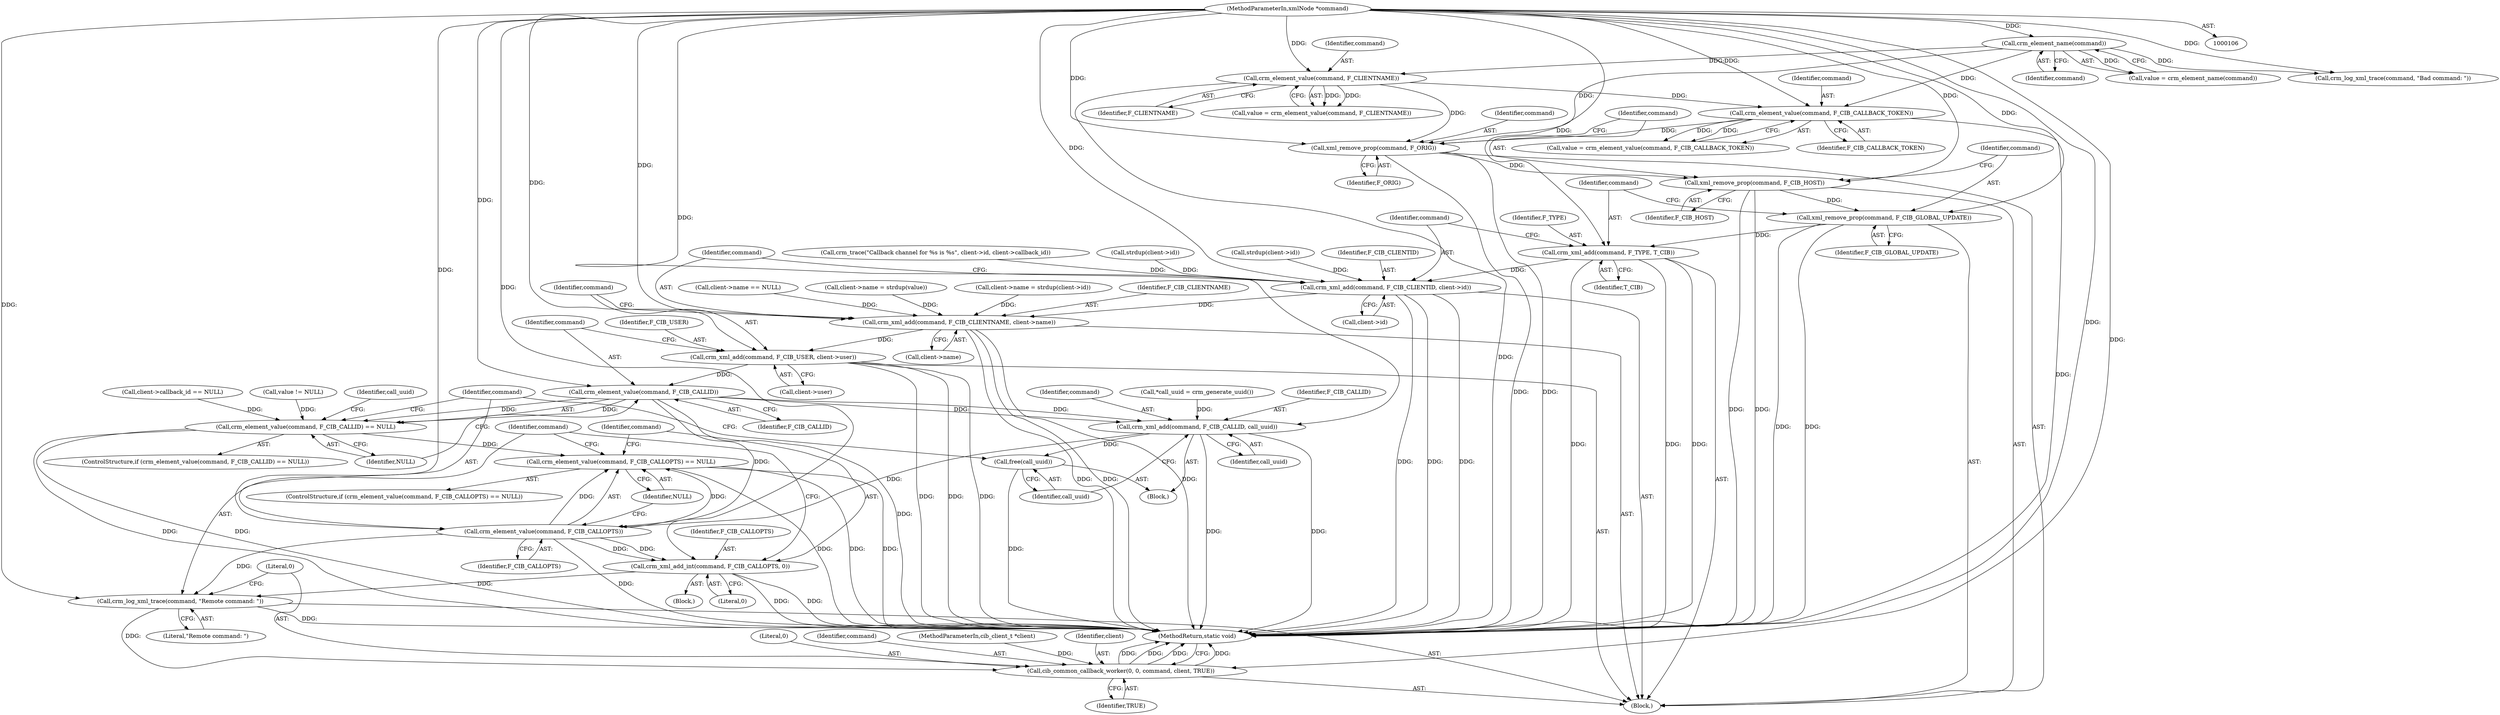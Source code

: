 digraph "0_pacemaker_564f7cc2a51dcd2f28ab12a13394f31be5aa3c93_3@API" {
"1000204" [label="(Call,xml_remove_prop(command, F_CIB_HOST))"];
"1000201" [label="(Call,xml_remove_prop(command, F_ORIG))"];
"1000116" [label="(Call,crm_element_name(command))"];
"1000108" [label="(MethodParameterIn,xmlNode *command)"];
"1000169" [label="(Call,crm_element_value(command, F_CIB_CALLBACK_TOKEN))"];
"1000136" [label="(Call,crm_element_value(command, F_CLIENTNAME))"];
"1000207" [label="(Call,xml_remove_prop(command, F_CIB_GLOBAL_UPDATE))"];
"1000210" [label="(Call,crm_xml_add(command, F_TYPE, T_CIB))"];
"1000214" [label="(Call,crm_xml_add(command, F_CIB_CLIENTID, client->id))"];
"1000220" [label="(Call,crm_xml_add(command, F_CIB_CLIENTNAME, client->name))"];
"1000226" [label="(Call,crm_xml_add(command, F_CIB_USER, client->user))"];
"1000234" [label="(Call,crm_element_value(command, F_CIB_CALLID))"];
"1000233" [label="(Call,crm_element_value(command, F_CIB_CALLID) == NULL)"];
"1000250" [label="(Call,crm_element_value(command, F_CIB_CALLOPTS) == NULL)"];
"1000243" [label="(Call,crm_xml_add(command, F_CIB_CALLID, call_uuid))"];
"1000247" [label="(Call,free(call_uuid))"];
"1000251" [label="(Call,crm_element_value(command, F_CIB_CALLOPTS))"];
"1000256" [label="(Call,crm_xml_add_int(command, F_CIB_CALLOPTS, 0))"];
"1000260" [label="(Call,crm_log_xml_trace(command, \"Remote command: \"))"];
"1000263" [label="(Call,cib_common_callback_worker(0, 0, command, client, TRUE))"];
"1000108" [label="(MethodParameterIn,xmlNode *command)"];
"1000249" [label="(ControlStructure,if (crm_element_value(command, F_CIB_CALLOPTS) == NULL))"];
"1000265" [label="(Literal,0)"];
"1000109" [label="(Block,)"];
"1000117" [label="(Identifier,command)"];
"1000243" [label="(Call,crm_xml_add(command, F_CIB_CALLID, call_uuid))"];
"1000235" [label="(Identifier,command)"];
"1000114" [label="(Call,value = crm_element_name(command))"];
"1000197" [label="(Call,strdup(client->id))"];
"1000207" [label="(Call,xml_remove_prop(command, F_CIB_GLOBAL_UPDATE))"];
"1000254" [label="(Identifier,NULL)"];
"1000137" [label="(Identifier,command)"];
"1000128" [label="(Call,client->name == NULL)"];
"1000161" [label="(Call,client->callback_id == NULL)"];
"1000134" [label="(Call,value = crm_element_value(command, F_CLIENTNAME))"];
"1000154" [label="(Call,client->name = strdup(value))"];
"1000116" [label="(Call,crm_element_name(command))"];
"1000226" [label="(Call,crm_xml_add(command, F_CIB_USER, client->user))"];
"1000206" [label="(Identifier,F_CIB_HOST)"];
"1000204" [label="(Call,xml_remove_prop(command, F_CIB_HOST))"];
"1000232" [label="(ControlStructure,if (crm_element_value(command, F_CIB_CALLID) == NULL))"];
"1000136" [label="(Call,crm_element_value(command, F_CLIENTNAME))"];
"1000144" [label="(Call,client->name = strdup(client->id))"];
"1000266" [label="(Identifier,command)"];
"1000212" [label="(Identifier,F_TYPE)"];
"1000205" [label="(Identifier,command)"];
"1000256" [label="(Call,crm_xml_add_int(command, F_CIB_CALLOPTS, 0))"];
"1000236" [label="(Identifier,F_CIB_CALLID)"];
"1000253" [label="(Identifier,F_CIB_CALLOPTS)"];
"1000255" [label="(Block,)"];
"1000173" [label="(Call,value != NULL)"];
"1000227" [label="(Identifier,command)"];
"1000216" [label="(Identifier,F_CIB_CLIENTID)"];
"1000246" [label="(Identifier,call_uuid)"];
"1000238" [label="(Block,)"];
"1000222" [label="(Identifier,F_CIB_CLIENTNAME)"];
"1000259" [label="(Literal,0)"];
"1000217" [label="(Call,client->id)"];
"1000201" [label="(Call,xml_remove_prop(command, F_ORIG))"];
"1000234" [label="(Call,crm_element_value(command, F_CIB_CALLID))"];
"1000209" [label="(Identifier,F_CIB_GLOBAL_UPDATE)"];
"1000169" [label="(Call,crm_element_value(command, F_CIB_CALLBACK_TOKEN))"];
"1000268" [label="(Identifier,TRUE)"];
"1000244" [label="(Identifier,command)"];
"1000221" [label="(Identifier,command)"];
"1000237" [label="(Identifier,NULL)"];
"1000264" [label="(Literal,0)"];
"1000240" [label="(Call,*call_uuid = crm_generate_uuid())"];
"1000208" [label="(Identifier,command)"];
"1000257" [label="(Identifier,command)"];
"1000211" [label="(Identifier,command)"];
"1000263" [label="(Call,cib_common_callback_worker(0, 0, command, client, TRUE))"];
"1000241" [label="(Identifier,call_uuid)"];
"1000183" [label="(Call,crm_trace(\"Callback channel for %s is %s\", client->id, client->callback_id))"];
"1000210" [label="(Call,crm_xml_add(command, F_TYPE, T_CIB))"];
"1000107" [label="(MethodParameterIn,cib_client_t *client)"];
"1000214" [label="(Call,crm_xml_add(command, F_CIB_CLIENTID, client->id))"];
"1000203" [label="(Identifier,F_ORIG)"];
"1000252" [label="(Identifier,command)"];
"1000233" [label="(Call,crm_element_value(command, F_CIB_CALLID) == NULL)"];
"1000202" [label="(Identifier,command)"];
"1000171" [label="(Identifier,F_CIB_CALLBACK_TOKEN)"];
"1000248" [label="(Identifier,call_uuid)"];
"1000247" [label="(Call,free(call_uuid))"];
"1000220" [label="(Call,crm_xml_add(command, F_CIB_CLIENTNAME, client->name))"];
"1000138" [label="(Identifier,F_CLIENTNAME)"];
"1000170" [label="(Identifier,command)"];
"1000267" [label="(Identifier,client)"];
"1000223" [label="(Call,client->name)"];
"1000251" [label="(Call,crm_element_value(command, F_CIB_CALLOPTS))"];
"1000167" [label="(Call,value = crm_element_value(command, F_CIB_CALLBACK_TOKEN))"];
"1000213" [label="(Identifier,T_CIB)"];
"1000258" [label="(Identifier,F_CIB_CALLOPTS)"];
"1000123" [label="(Call,crm_log_xml_trace(command, \"Bad command: \"))"];
"1000260" [label="(Call,crm_log_xml_trace(command, \"Remote command: \"))"];
"1000262" [label="(Literal,\"Remote command: \")"];
"1000269" [label="(MethodReturn,static void)"];
"1000228" [label="(Identifier,F_CIB_USER)"];
"1000261" [label="(Identifier,command)"];
"1000245" [label="(Identifier,F_CIB_CALLID)"];
"1000250" [label="(Call,crm_element_value(command, F_CIB_CALLOPTS) == NULL)"];
"1000148" [label="(Call,strdup(client->id))"];
"1000215" [label="(Identifier,command)"];
"1000229" [label="(Call,client->user)"];
"1000204" -> "1000109"  [label="AST: "];
"1000204" -> "1000206"  [label="CFG: "];
"1000205" -> "1000204"  [label="AST: "];
"1000206" -> "1000204"  [label="AST: "];
"1000208" -> "1000204"  [label="CFG: "];
"1000204" -> "1000269"  [label="DDG: "];
"1000204" -> "1000269"  [label="DDG: "];
"1000201" -> "1000204"  [label="DDG: "];
"1000108" -> "1000204"  [label="DDG: "];
"1000204" -> "1000207"  [label="DDG: "];
"1000201" -> "1000109"  [label="AST: "];
"1000201" -> "1000203"  [label="CFG: "];
"1000202" -> "1000201"  [label="AST: "];
"1000203" -> "1000201"  [label="AST: "];
"1000205" -> "1000201"  [label="CFG: "];
"1000201" -> "1000269"  [label="DDG: "];
"1000201" -> "1000269"  [label="DDG: "];
"1000116" -> "1000201"  [label="DDG: "];
"1000169" -> "1000201"  [label="DDG: "];
"1000136" -> "1000201"  [label="DDG: "];
"1000108" -> "1000201"  [label="DDG: "];
"1000116" -> "1000114"  [label="AST: "];
"1000116" -> "1000117"  [label="CFG: "];
"1000117" -> "1000116"  [label="AST: "];
"1000114" -> "1000116"  [label="CFG: "];
"1000116" -> "1000114"  [label="DDG: "];
"1000108" -> "1000116"  [label="DDG: "];
"1000116" -> "1000123"  [label="DDG: "];
"1000116" -> "1000136"  [label="DDG: "];
"1000116" -> "1000169"  [label="DDG: "];
"1000108" -> "1000106"  [label="AST: "];
"1000108" -> "1000269"  [label="DDG: "];
"1000108" -> "1000123"  [label="DDG: "];
"1000108" -> "1000136"  [label="DDG: "];
"1000108" -> "1000169"  [label="DDG: "];
"1000108" -> "1000207"  [label="DDG: "];
"1000108" -> "1000210"  [label="DDG: "];
"1000108" -> "1000214"  [label="DDG: "];
"1000108" -> "1000220"  [label="DDG: "];
"1000108" -> "1000226"  [label="DDG: "];
"1000108" -> "1000234"  [label="DDG: "];
"1000108" -> "1000243"  [label="DDG: "];
"1000108" -> "1000251"  [label="DDG: "];
"1000108" -> "1000256"  [label="DDG: "];
"1000108" -> "1000260"  [label="DDG: "];
"1000108" -> "1000263"  [label="DDG: "];
"1000169" -> "1000167"  [label="AST: "];
"1000169" -> "1000171"  [label="CFG: "];
"1000170" -> "1000169"  [label="AST: "];
"1000171" -> "1000169"  [label="AST: "];
"1000167" -> "1000169"  [label="CFG: "];
"1000169" -> "1000269"  [label="DDG: "];
"1000169" -> "1000167"  [label="DDG: "];
"1000169" -> "1000167"  [label="DDG: "];
"1000136" -> "1000169"  [label="DDG: "];
"1000136" -> "1000134"  [label="AST: "];
"1000136" -> "1000138"  [label="CFG: "];
"1000137" -> "1000136"  [label="AST: "];
"1000138" -> "1000136"  [label="AST: "];
"1000134" -> "1000136"  [label="CFG: "];
"1000136" -> "1000269"  [label="DDG: "];
"1000136" -> "1000134"  [label="DDG: "];
"1000136" -> "1000134"  [label="DDG: "];
"1000207" -> "1000109"  [label="AST: "];
"1000207" -> "1000209"  [label="CFG: "];
"1000208" -> "1000207"  [label="AST: "];
"1000209" -> "1000207"  [label="AST: "];
"1000211" -> "1000207"  [label="CFG: "];
"1000207" -> "1000269"  [label="DDG: "];
"1000207" -> "1000269"  [label="DDG: "];
"1000207" -> "1000210"  [label="DDG: "];
"1000210" -> "1000109"  [label="AST: "];
"1000210" -> "1000213"  [label="CFG: "];
"1000211" -> "1000210"  [label="AST: "];
"1000212" -> "1000210"  [label="AST: "];
"1000213" -> "1000210"  [label="AST: "];
"1000215" -> "1000210"  [label="CFG: "];
"1000210" -> "1000269"  [label="DDG: "];
"1000210" -> "1000269"  [label="DDG: "];
"1000210" -> "1000269"  [label="DDG: "];
"1000210" -> "1000214"  [label="DDG: "];
"1000214" -> "1000109"  [label="AST: "];
"1000214" -> "1000217"  [label="CFG: "];
"1000215" -> "1000214"  [label="AST: "];
"1000216" -> "1000214"  [label="AST: "];
"1000217" -> "1000214"  [label="AST: "];
"1000221" -> "1000214"  [label="CFG: "];
"1000214" -> "1000269"  [label="DDG: "];
"1000214" -> "1000269"  [label="DDG: "];
"1000214" -> "1000269"  [label="DDG: "];
"1000183" -> "1000214"  [label="DDG: "];
"1000148" -> "1000214"  [label="DDG: "];
"1000197" -> "1000214"  [label="DDG: "];
"1000214" -> "1000220"  [label="DDG: "];
"1000220" -> "1000109"  [label="AST: "];
"1000220" -> "1000223"  [label="CFG: "];
"1000221" -> "1000220"  [label="AST: "];
"1000222" -> "1000220"  [label="AST: "];
"1000223" -> "1000220"  [label="AST: "];
"1000227" -> "1000220"  [label="CFG: "];
"1000220" -> "1000269"  [label="DDG: "];
"1000220" -> "1000269"  [label="DDG: "];
"1000220" -> "1000269"  [label="DDG: "];
"1000144" -> "1000220"  [label="DDG: "];
"1000128" -> "1000220"  [label="DDG: "];
"1000154" -> "1000220"  [label="DDG: "];
"1000220" -> "1000226"  [label="DDG: "];
"1000226" -> "1000109"  [label="AST: "];
"1000226" -> "1000229"  [label="CFG: "];
"1000227" -> "1000226"  [label="AST: "];
"1000228" -> "1000226"  [label="AST: "];
"1000229" -> "1000226"  [label="AST: "];
"1000235" -> "1000226"  [label="CFG: "];
"1000226" -> "1000269"  [label="DDG: "];
"1000226" -> "1000269"  [label="DDG: "];
"1000226" -> "1000269"  [label="DDG: "];
"1000226" -> "1000234"  [label="DDG: "];
"1000234" -> "1000233"  [label="AST: "];
"1000234" -> "1000236"  [label="CFG: "];
"1000235" -> "1000234"  [label="AST: "];
"1000236" -> "1000234"  [label="AST: "];
"1000237" -> "1000234"  [label="CFG: "];
"1000234" -> "1000269"  [label="DDG: "];
"1000234" -> "1000233"  [label="DDG: "];
"1000234" -> "1000233"  [label="DDG: "];
"1000234" -> "1000243"  [label="DDG: "];
"1000234" -> "1000243"  [label="DDG: "];
"1000234" -> "1000251"  [label="DDG: "];
"1000233" -> "1000232"  [label="AST: "];
"1000233" -> "1000237"  [label="CFG: "];
"1000237" -> "1000233"  [label="AST: "];
"1000241" -> "1000233"  [label="CFG: "];
"1000252" -> "1000233"  [label="CFG: "];
"1000233" -> "1000269"  [label="DDG: "];
"1000233" -> "1000269"  [label="DDG: "];
"1000173" -> "1000233"  [label="DDG: "];
"1000161" -> "1000233"  [label="DDG: "];
"1000233" -> "1000250"  [label="DDG: "];
"1000250" -> "1000249"  [label="AST: "];
"1000250" -> "1000254"  [label="CFG: "];
"1000251" -> "1000250"  [label="AST: "];
"1000254" -> "1000250"  [label="AST: "];
"1000257" -> "1000250"  [label="CFG: "];
"1000261" -> "1000250"  [label="CFG: "];
"1000250" -> "1000269"  [label="DDG: "];
"1000250" -> "1000269"  [label="DDG: "];
"1000250" -> "1000269"  [label="DDG: "];
"1000251" -> "1000250"  [label="DDG: "];
"1000251" -> "1000250"  [label="DDG: "];
"1000243" -> "1000238"  [label="AST: "];
"1000243" -> "1000246"  [label="CFG: "];
"1000244" -> "1000243"  [label="AST: "];
"1000245" -> "1000243"  [label="AST: "];
"1000246" -> "1000243"  [label="AST: "];
"1000248" -> "1000243"  [label="CFG: "];
"1000243" -> "1000269"  [label="DDG: "];
"1000243" -> "1000269"  [label="DDG: "];
"1000240" -> "1000243"  [label="DDG: "];
"1000243" -> "1000247"  [label="DDG: "];
"1000243" -> "1000251"  [label="DDG: "];
"1000247" -> "1000238"  [label="AST: "];
"1000247" -> "1000248"  [label="CFG: "];
"1000248" -> "1000247"  [label="AST: "];
"1000252" -> "1000247"  [label="CFG: "];
"1000247" -> "1000269"  [label="DDG: "];
"1000251" -> "1000253"  [label="CFG: "];
"1000252" -> "1000251"  [label="AST: "];
"1000253" -> "1000251"  [label="AST: "];
"1000254" -> "1000251"  [label="CFG: "];
"1000251" -> "1000269"  [label="DDG: "];
"1000251" -> "1000256"  [label="DDG: "];
"1000251" -> "1000256"  [label="DDG: "];
"1000251" -> "1000260"  [label="DDG: "];
"1000256" -> "1000255"  [label="AST: "];
"1000256" -> "1000259"  [label="CFG: "];
"1000257" -> "1000256"  [label="AST: "];
"1000258" -> "1000256"  [label="AST: "];
"1000259" -> "1000256"  [label="AST: "];
"1000261" -> "1000256"  [label="CFG: "];
"1000256" -> "1000269"  [label="DDG: "];
"1000256" -> "1000269"  [label="DDG: "];
"1000256" -> "1000260"  [label="DDG: "];
"1000260" -> "1000109"  [label="AST: "];
"1000260" -> "1000262"  [label="CFG: "];
"1000261" -> "1000260"  [label="AST: "];
"1000262" -> "1000260"  [label="AST: "];
"1000264" -> "1000260"  [label="CFG: "];
"1000260" -> "1000269"  [label="DDG: "];
"1000260" -> "1000263"  [label="DDG: "];
"1000263" -> "1000109"  [label="AST: "];
"1000263" -> "1000268"  [label="CFG: "];
"1000264" -> "1000263"  [label="AST: "];
"1000265" -> "1000263"  [label="AST: "];
"1000266" -> "1000263"  [label="AST: "];
"1000267" -> "1000263"  [label="AST: "];
"1000268" -> "1000263"  [label="AST: "];
"1000269" -> "1000263"  [label="CFG: "];
"1000263" -> "1000269"  [label="DDG: "];
"1000263" -> "1000269"  [label="DDG: "];
"1000263" -> "1000269"  [label="DDG: "];
"1000263" -> "1000269"  [label="DDG: "];
"1000107" -> "1000263"  [label="DDG: "];
}
